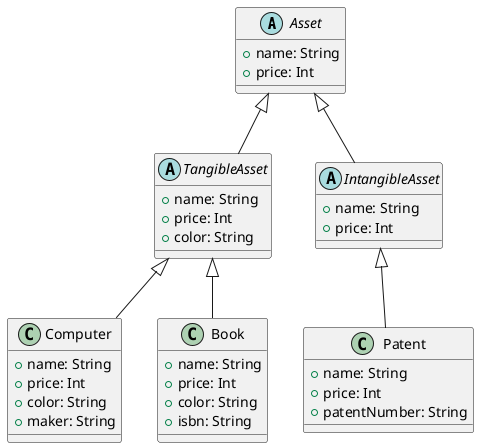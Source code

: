 @startuml

abstract class Asset {
    +name: String
    +price: Int
}

abstract class TangibleAsset extends Asset {
    + name: String
    + price: Int
    + color: String
}

abstract class IntangibleAsset extends Asset {
    + name: String
    + price: Int
}

class Computer extends TangibleAsset {
    + name: String
    + price: Int
    + color: String
    + maker: String
}

class Book extends TangibleAsset {
    + name: String
    + price: Int
    + color: String
    + isbn: String
}

class Patent extends IntangibleAsset {
    + name: String
    + price: Int
    + patentNumber: String
}
@enduml
